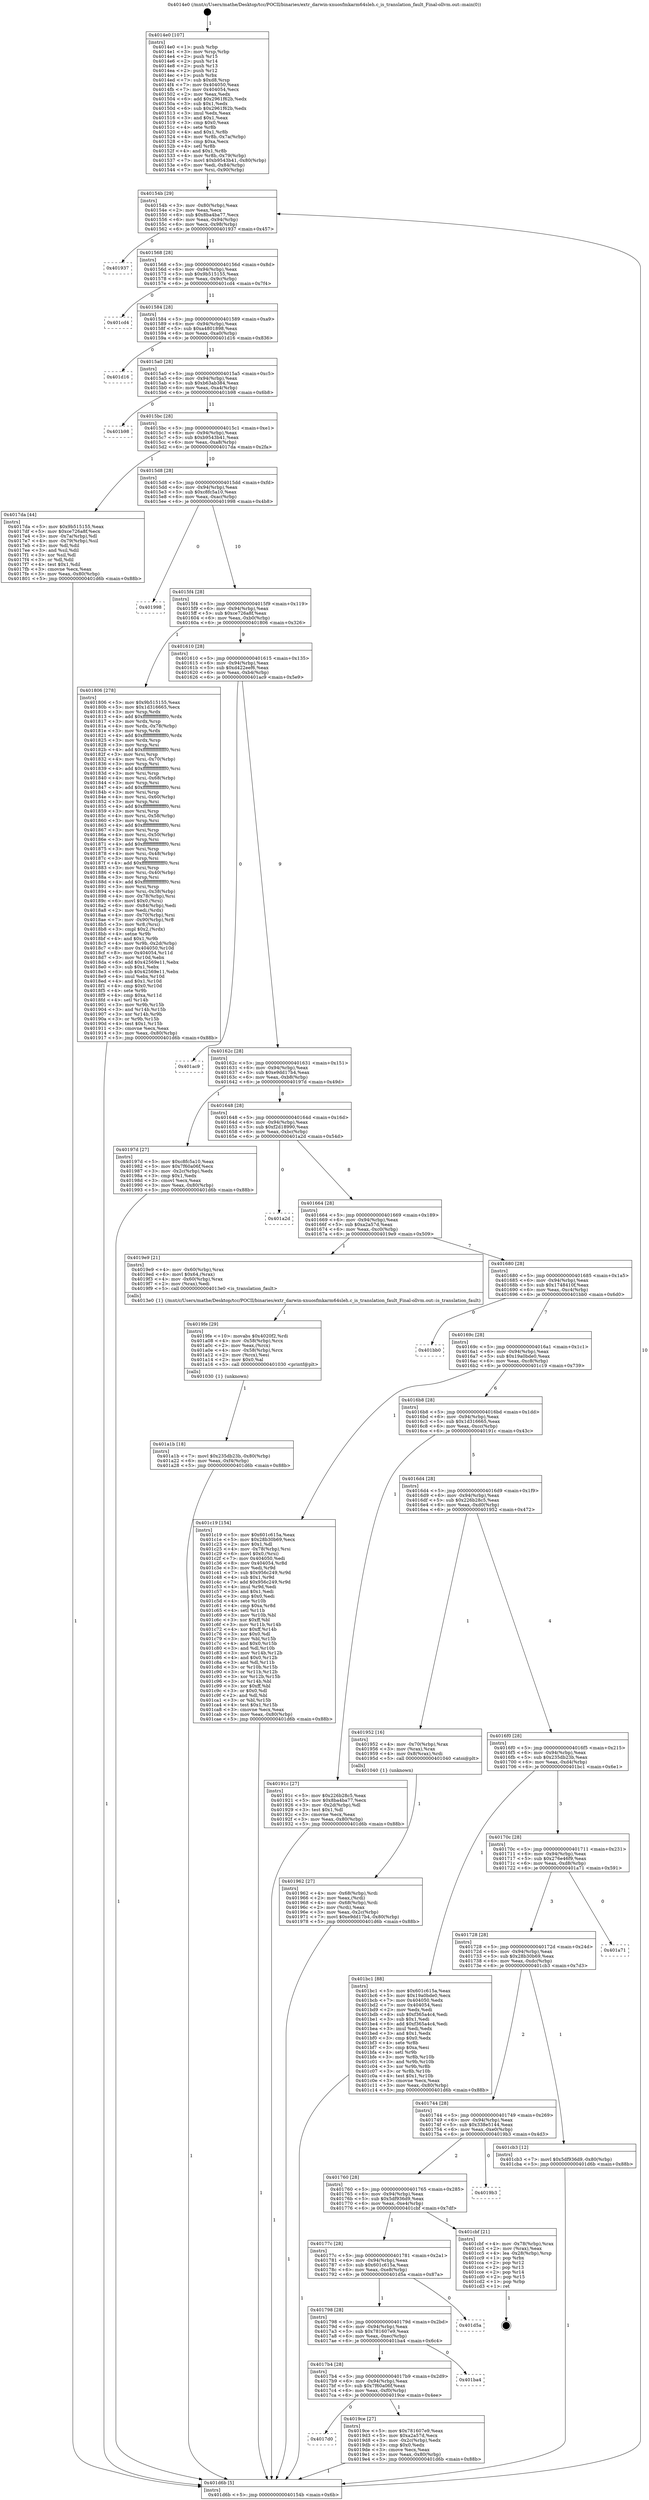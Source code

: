 digraph "0x4014e0" {
  label = "0x4014e0 (/mnt/c/Users/mathe/Desktop/tcc/POCII/binaries/extr_darwin-xnuosfmkarm64sleh.c_is_translation_fault_Final-ollvm.out::main(0))"
  labelloc = "t"
  node[shape=record]

  Entry [label="",width=0.3,height=0.3,shape=circle,fillcolor=black,style=filled]
  "0x40154b" [label="{
     0x40154b [29]\l
     | [instrs]\l
     &nbsp;&nbsp;0x40154b \<+3\>: mov -0x80(%rbp),%eax\l
     &nbsp;&nbsp;0x40154e \<+2\>: mov %eax,%ecx\l
     &nbsp;&nbsp;0x401550 \<+6\>: sub $0x8ba4ba77,%ecx\l
     &nbsp;&nbsp;0x401556 \<+6\>: mov %eax,-0x94(%rbp)\l
     &nbsp;&nbsp;0x40155c \<+6\>: mov %ecx,-0x98(%rbp)\l
     &nbsp;&nbsp;0x401562 \<+6\>: je 0000000000401937 \<main+0x457\>\l
  }"]
  "0x401937" [label="{
     0x401937\l
  }", style=dashed]
  "0x401568" [label="{
     0x401568 [28]\l
     | [instrs]\l
     &nbsp;&nbsp;0x401568 \<+5\>: jmp 000000000040156d \<main+0x8d\>\l
     &nbsp;&nbsp;0x40156d \<+6\>: mov -0x94(%rbp),%eax\l
     &nbsp;&nbsp;0x401573 \<+5\>: sub $0x9b515155,%eax\l
     &nbsp;&nbsp;0x401578 \<+6\>: mov %eax,-0x9c(%rbp)\l
     &nbsp;&nbsp;0x40157e \<+6\>: je 0000000000401cd4 \<main+0x7f4\>\l
  }"]
  Exit [label="",width=0.3,height=0.3,shape=circle,fillcolor=black,style=filled,peripheries=2]
  "0x401cd4" [label="{
     0x401cd4\l
  }", style=dashed]
  "0x401584" [label="{
     0x401584 [28]\l
     | [instrs]\l
     &nbsp;&nbsp;0x401584 \<+5\>: jmp 0000000000401589 \<main+0xa9\>\l
     &nbsp;&nbsp;0x401589 \<+6\>: mov -0x94(%rbp),%eax\l
     &nbsp;&nbsp;0x40158f \<+5\>: sub $0xa4801898,%eax\l
     &nbsp;&nbsp;0x401594 \<+6\>: mov %eax,-0xa0(%rbp)\l
     &nbsp;&nbsp;0x40159a \<+6\>: je 0000000000401d16 \<main+0x836\>\l
  }"]
  "0x401a1b" [label="{
     0x401a1b [18]\l
     | [instrs]\l
     &nbsp;&nbsp;0x401a1b \<+7\>: movl $0x235db23b,-0x80(%rbp)\l
     &nbsp;&nbsp;0x401a22 \<+6\>: mov %eax,-0xf4(%rbp)\l
     &nbsp;&nbsp;0x401a28 \<+5\>: jmp 0000000000401d6b \<main+0x88b\>\l
  }"]
  "0x401d16" [label="{
     0x401d16\l
  }", style=dashed]
  "0x4015a0" [label="{
     0x4015a0 [28]\l
     | [instrs]\l
     &nbsp;&nbsp;0x4015a0 \<+5\>: jmp 00000000004015a5 \<main+0xc5\>\l
     &nbsp;&nbsp;0x4015a5 \<+6\>: mov -0x94(%rbp),%eax\l
     &nbsp;&nbsp;0x4015ab \<+5\>: sub $0xb63ab384,%eax\l
     &nbsp;&nbsp;0x4015b0 \<+6\>: mov %eax,-0xa4(%rbp)\l
     &nbsp;&nbsp;0x4015b6 \<+6\>: je 0000000000401b98 \<main+0x6b8\>\l
  }"]
  "0x4019fe" [label="{
     0x4019fe [29]\l
     | [instrs]\l
     &nbsp;&nbsp;0x4019fe \<+10\>: movabs $0x4020f2,%rdi\l
     &nbsp;&nbsp;0x401a08 \<+4\>: mov -0x58(%rbp),%rcx\l
     &nbsp;&nbsp;0x401a0c \<+2\>: mov %eax,(%rcx)\l
     &nbsp;&nbsp;0x401a0e \<+4\>: mov -0x58(%rbp),%rcx\l
     &nbsp;&nbsp;0x401a12 \<+2\>: mov (%rcx),%esi\l
     &nbsp;&nbsp;0x401a14 \<+2\>: mov $0x0,%al\l
     &nbsp;&nbsp;0x401a16 \<+5\>: call 0000000000401030 \<printf@plt\>\l
     | [calls]\l
     &nbsp;&nbsp;0x401030 \{1\} (unknown)\l
  }"]
  "0x401b98" [label="{
     0x401b98\l
  }", style=dashed]
  "0x4015bc" [label="{
     0x4015bc [28]\l
     | [instrs]\l
     &nbsp;&nbsp;0x4015bc \<+5\>: jmp 00000000004015c1 \<main+0xe1\>\l
     &nbsp;&nbsp;0x4015c1 \<+6\>: mov -0x94(%rbp),%eax\l
     &nbsp;&nbsp;0x4015c7 \<+5\>: sub $0xb9543b41,%eax\l
     &nbsp;&nbsp;0x4015cc \<+6\>: mov %eax,-0xa8(%rbp)\l
     &nbsp;&nbsp;0x4015d2 \<+6\>: je 00000000004017da \<main+0x2fa\>\l
  }"]
  "0x4017d0" [label="{
     0x4017d0\l
  }", style=dashed]
  "0x4017da" [label="{
     0x4017da [44]\l
     | [instrs]\l
     &nbsp;&nbsp;0x4017da \<+5\>: mov $0x9b515155,%eax\l
     &nbsp;&nbsp;0x4017df \<+5\>: mov $0xce726a8f,%ecx\l
     &nbsp;&nbsp;0x4017e4 \<+3\>: mov -0x7a(%rbp),%dl\l
     &nbsp;&nbsp;0x4017e7 \<+4\>: mov -0x79(%rbp),%sil\l
     &nbsp;&nbsp;0x4017eb \<+3\>: mov %dl,%dil\l
     &nbsp;&nbsp;0x4017ee \<+3\>: and %sil,%dil\l
     &nbsp;&nbsp;0x4017f1 \<+3\>: xor %sil,%dl\l
     &nbsp;&nbsp;0x4017f4 \<+3\>: or %dl,%dil\l
     &nbsp;&nbsp;0x4017f7 \<+4\>: test $0x1,%dil\l
     &nbsp;&nbsp;0x4017fb \<+3\>: cmovne %ecx,%eax\l
     &nbsp;&nbsp;0x4017fe \<+3\>: mov %eax,-0x80(%rbp)\l
     &nbsp;&nbsp;0x401801 \<+5\>: jmp 0000000000401d6b \<main+0x88b\>\l
  }"]
  "0x4015d8" [label="{
     0x4015d8 [28]\l
     | [instrs]\l
     &nbsp;&nbsp;0x4015d8 \<+5\>: jmp 00000000004015dd \<main+0xfd\>\l
     &nbsp;&nbsp;0x4015dd \<+6\>: mov -0x94(%rbp),%eax\l
     &nbsp;&nbsp;0x4015e3 \<+5\>: sub $0xc8fc5a10,%eax\l
     &nbsp;&nbsp;0x4015e8 \<+6\>: mov %eax,-0xac(%rbp)\l
     &nbsp;&nbsp;0x4015ee \<+6\>: je 0000000000401998 \<main+0x4b8\>\l
  }"]
  "0x401d6b" [label="{
     0x401d6b [5]\l
     | [instrs]\l
     &nbsp;&nbsp;0x401d6b \<+5\>: jmp 000000000040154b \<main+0x6b\>\l
  }"]
  "0x4014e0" [label="{
     0x4014e0 [107]\l
     | [instrs]\l
     &nbsp;&nbsp;0x4014e0 \<+1\>: push %rbp\l
     &nbsp;&nbsp;0x4014e1 \<+3\>: mov %rsp,%rbp\l
     &nbsp;&nbsp;0x4014e4 \<+2\>: push %r15\l
     &nbsp;&nbsp;0x4014e6 \<+2\>: push %r14\l
     &nbsp;&nbsp;0x4014e8 \<+2\>: push %r13\l
     &nbsp;&nbsp;0x4014ea \<+2\>: push %r12\l
     &nbsp;&nbsp;0x4014ec \<+1\>: push %rbx\l
     &nbsp;&nbsp;0x4014ed \<+7\>: sub $0xd8,%rsp\l
     &nbsp;&nbsp;0x4014f4 \<+7\>: mov 0x404050,%eax\l
     &nbsp;&nbsp;0x4014fb \<+7\>: mov 0x404054,%ecx\l
     &nbsp;&nbsp;0x401502 \<+2\>: mov %eax,%edx\l
     &nbsp;&nbsp;0x401504 \<+6\>: add $0x2961f62b,%edx\l
     &nbsp;&nbsp;0x40150a \<+3\>: sub $0x1,%edx\l
     &nbsp;&nbsp;0x40150d \<+6\>: sub $0x2961f62b,%edx\l
     &nbsp;&nbsp;0x401513 \<+3\>: imul %edx,%eax\l
     &nbsp;&nbsp;0x401516 \<+3\>: and $0x1,%eax\l
     &nbsp;&nbsp;0x401519 \<+3\>: cmp $0x0,%eax\l
     &nbsp;&nbsp;0x40151c \<+4\>: sete %r8b\l
     &nbsp;&nbsp;0x401520 \<+4\>: and $0x1,%r8b\l
     &nbsp;&nbsp;0x401524 \<+4\>: mov %r8b,-0x7a(%rbp)\l
     &nbsp;&nbsp;0x401528 \<+3\>: cmp $0xa,%ecx\l
     &nbsp;&nbsp;0x40152b \<+4\>: setl %r8b\l
     &nbsp;&nbsp;0x40152f \<+4\>: and $0x1,%r8b\l
     &nbsp;&nbsp;0x401533 \<+4\>: mov %r8b,-0x79(%rbp)\l
     &nbsp;&nbsp;0x401537 \<+7\>: movl $0xb9543b41,-0x80(%rbp)\l
     &nbsp;&nbsp;0x40153e \<+6\>: mov %edi,-0x84(%rbp)\l
     &nbsp;&nbsp;0x401544 \<+7\>: mov %rsi,-0x90(%rbp)\l
  }"]
  "0x4019ce" [label="{
     0x4019ce [27]\l
     | [instrs]\l
     &nbsp;&nbsp;0x4019ce \<+5\>: mov $0x781607e9,%eax\l
     &nbsp;&nbsp;0x4019d3 \<+5\>: mov $0xa2a57d,%ecx\l
     &nbsp;&nbsp;0x4019d8 \<+3\>: mov -0x2c(%rbp),%edx\l
     &nbsp;&nbsp;0x4019db \<+3\>: cmp $0x0,%edx\l
     &nbsp;&nbsp;0x4019de \<+3\>: cmove %ecx,%eax\l
     &nbsp;&nbsp;0x4019e1 \<+3\>: mov %eax,-0x80(%rbp)\l
     &nbsp;&nbsp;0x4019e4 \<+5\>: jmp 0000000000401d6b \<main+0x88b\>\l
  }"]
  "0x401998" [label="{
     0x401998\l
  }", style=dashed]
  "0x4015f4" [label="{
     0x4015f4 [28]\l
     | [instrs]\l
     &nbsp;&nbsp;0x4015f4 \<+5\>: jmp 00000000004015f9 \<main+0x119\>\l
     &nbsp;&nbsp;0x4015f9 \<+6\>: mov -0x94(%rbp),%eax\l
     &nbsp;&nbsp;0x4015ff \<+5\>: sub $0xce726a8f,%eax\l
     &nbsp;&nbsp;0x401604 \<+6\>: mov %eax,-0xb0(%rbp)\l
     &nbsp;&nbsp;0x40160a \<+6\>: je 0000000000401806 \<main+0x326\>\l
  }"]
  "0x4017b4" [label="{
     0x4017b4 [28]\l
     | [instrs]\l
     &nbsp;&nbsp;0x4017b4 \<+5\>: jmp 00000000004017b9 \<main+0x2d9\>\l
     &nbsp;&nbsp;0x4017b9 \<+6\>: mov -0x94(%rbp),%eax\l
     &nbsp;&nbsp;0x4017bf \<+5\>: sub $0x7f60a06f,%eax\l
     &nbsp;&nbsp;0x4017c4 \<+6\>: mov %eax,-0xf0(%rbp)\l
     &nbsp;&nbsp;0x4017ca \<+6\>: je 00000000004019ce \<main+0x4ee\>\l
  }"]
  "0x401806" [label="{
     0x401806 [278]\l
     | [instrs]\l
     &nbsp;&nbsp;0x401806 \<+5\>: mov $0x9b515155,%eax\l
     &nbsp;&nbsp;0x40180b \<+5\>: mov $0x1d316665,%ecx\l
     &nbsp;&nbsp;0x401810 \<+3\>: mov %rsp,%rdx\l
     &nbsp;&nbsp;0x401813 \<+4\>: add $0xfffffffffffffff0,%rdx\l
     &nbsp;&nbsp;0x401817 \<+3\>: mov %rdx,%rsp\l
     &nbsp;&nbsp;0x40181a \<+4\>: mov %rdx,-0x78(%rbp)\l
     &nbsp;&nbsp;0x40181e \<+3\>: mov %rsp,%rdx\l
     &nbsp;&nbsp;0x401821 \<+4\>: add $0xfffffffffffffff0,%rdx\l
     &nbsp;&nbsp;0x401825 \<+3\>: mov %rdx,%rsp\l
     &nbsp;&nbsp;0x401828 \<+3\>: mov %rsp,%rsi\l
     &nbsp;&nbsp;0x40182b \<+4\>: add $0xfffffffffffffff0,%rsi\l
     &nbsp;&nbsp;0x40182f \<+3\>: mov %rsi,%rsp\l
     &nbsp;&nbsp;0x401832 \<+4\>: mov %rsi,-0x70(%rbp)\l
     &nbsp;&nbsp;0x401836 \<+3\>: mov %rsp,%rsi\l
     &nbsp;&nbsp;0x401839 \<+4\>: add $0xfffffffffffffff0,%rsi\l
     &nbsp;&nbsp;0x40183d \<+3\>: mov %rsi,%rsp\l
     &nbsp;&nbsp;0x401840 \<+4\>: mov %rsi,-0x68(%rbp)\l
     &nbsp;&nbsp;0x401844 \<+3\>: mov %rsp,%rsi\l
     &nbsp;&nbsp;0x401847 \<+4\>: add $0xfffffffffffffff0,%rsi\l
     &nbsp;&nbsp;0x40184b \<+3\>: mov %rsi,%rsp\l
     &nbsp;&nbsp;0x40184e \<+4\>: mov %rsi,-0x60(%rbp)\l
     &nbsp;&nbsp;0x401852 \<+3\>: mov %rsp,%rsi\l
     &nbsp;&nbsp;0x401855 \<+4\>: add $0xfffffffffffffff0,%rsi\l
     &nbsp;&nbsp;0x401859 \<+3\>: mov %rsi,%rsp\l
     &nbsp;&nbsp;0x40185c \<+4\>: mov %rsi,-0x58(%rbp)\l
     &nbsp;&nbsp;0x401860 \<+3\>: mov %rsp,%rsi\l
     &nbsp;&nbsp;0x401863 \<+4\>: add $0xfffffffffffffff0,%rsi\l
     &nbsp;&nbsp;0x401867 \<+3\>: mov %rsi,%rsp\l
     &nbsp;&nbsp;0x40186a \<+4\>: mov %rsi,-0x50(%rbp)\l
     &nbsp;&nbsp;0x40186e \<+3\>: mov %rsp,%rsi\l
     &nbsp;&nbsp;0x401871 \<+4\>: add $0xfffffffffffffff0,%rsi\l
     &nbsp;&nbsp;0x401875 \<+3\>: mov %rsi,%rsp\l
     &nbsp;&nbsp;0x401878 \<+4\>: mov %rsi,-0x48(%rbp)\l
     &nbsp;&nbsp;0x40187c \<+3\>: mov %rsp,%rsi\l
     &nbsp;&nbsp;0x40187f \<+4\>: add $0xfffffffffffffff0,%rsi\l
     &nbsp;&nbsp;0x401883 \<+3\>: mov %rsi,%rsp\l
     &nbsp;&nbsp;0x401886 \<+4\>: mov %rsi,-0x40(%rbp)\l
     &nbsp;&nbsp;0x40188a \<+3\>: mov %rsp,%rsi\l
     &nbsp;&nbsp;0x40188d \<+4\>: add $0xfffffffffffffff0,%rsi\l
     &nbsp;&nbsp;0x401891 \<+3\>: mov %rsi,%rsp\l
     &nbsp;&nbsp;0x401894 \<+4\>: mov %rsi,-0x38(%rbp)\l
     &nbsp;&nbsp;0x401898 \<+4\>: mov -0x78(%rbp),%rsi\l
     &nbsp;&nbsp;0x40189c \<+6\>: movl $0x0,(%rsi)\l
     &nbsp;&nbsp;0x4018a2 \<+6\>: mov -0x84(%rbp),%edi\l
     &nbsp;&nbsp;0x4018a8 \<+2\>: mov %edi,(%rdx)\l
     &nbsp;&nbsp;0x4018aa \<+4\>: mov -0x70(%rbp),%rsi\l
     &nbsp;&nbsp;0x4018ae \<+7\>: mov -0x90(%rbp),%r8\l
     &nbsp;&nbsp;0x4018b5 \<+3\>: mov %r8,(%rsi)\l
     &nbsp;&nbsp;0x4018b8 \<+3\>: cmpl $0x2,(%rdx)\l
     &nbsp;&nbsp;0x4018bb \<+4\>: setne %r9b\l
     &nbsp;&nbsp;0x4018bf \<+4\>: and $0x1,%r9b\l
     &nbsp;&nbsp;0x4018c3 \<+4\>: mov %r9b,-0x2d(%rbp)\l
     &nbsp;&nbsp;0x4018c7 \<+8\>: mov 0x404050,%r10d\l
     &nbsp;&nbsp;0x4018cf \<+8\>: mov 0x404054,%r11d\l
     &nbsp;&nbsp;0x4018d7 \<+3\>: mov %r10d,%ebx\l
     &nbsp;&nbsp;0x4018da \<+6\>: add $0x42569e11,%ebx\l
     &nbsp;&nbsp;0x4018e0 \<+3\>: sub $0x1,%ebx\l
     &nbsp;&nbsp;0x4018e3 \<+6\>: sub $0x42569e11,%ebx\l
     &nbsp;&nbsp;0x4018e9 \<+4\>: imul %ebx,%r10d\l
     &nbsp;&nbsp;0x4018ed \<+4\>: and $0x1,%r10d\l
     &nbsp;&nbsp;0x4018f1 \<+4\>: cmp $0x0,%r10d\l
     &nbsp;&nbsp;0x4018f5 \<+4\>: sete %r9b\l
     &nbsp;&nbsp;0x4018f9 \<+4\>: cmp $0xa,%r11d\l
     &nbsp;&nbsp;0x4018fd \<+4\>: setl %r14b\l
     &nbsp;&nbsp;0x401901 \<+3\>: mov %r9b,%r15b\l
     &nbsp;&nbsp;0x401904 \<+3\>: and %r14b,%r15b\l
     &nbsp;&nbsp;0x401907 \<+3\>: xor %r14b,%r9b\l
     &nbsp;&nbsp;0x40190a \<+3\>: or %r9b,%r15b\l
     &nbsp;&nbsp;0x40190d \<+4\>: test $0x1,%r15b\l
     &nbsp;&nbsp;0x401911 \<+3\>: cmovne %ecx,%eax\l
     &nbsp;&nbsp;0x401914 \<+3\>: mov %eax,-0x80(%rbp)\l
     &nbsp;&nbsp;0x401917 \<+5\>: jmp 0000000000401d6b \<main+0x88b\>\l
  }"]
  "0x401610" [label="{
     0x401610 [28]\l
     | [instrs]\l
     &nbsp;&nbsp;0x401610 \<+5\>: jmp 0000000000401615 \<main+0x135\>\l
     &nbsp;&nbsp;0x401615 \<+6\>: mov -0x94(%rbp),%eax\l
     &nbsp;&nbsp;0x40161b \<+5\>: sub $0xd422eef6,%eax\l
     &nbsp;&nbsp;0x401620 \<+6\>: mov %eax,-0xb4(%rbp)\l
     &nbsp;&nbsp;0x401626 \<+6\>: je 0000000000401ac9 \<main+0x5e9\>\l
  }"]
  "0x401ba4" [label="{
     0x401ba4\l
  }", style=dashed]
  "0x401798" [label="{
     0x401798 [28]\l
     | [instrs]\l
     &nbsp;&nbsp;0x401798 \<+5\>: jmp 000000000040179d \<main+0x2bd\>\l
     &nbsp;&nbsp;0x40179d \<+6\>: mov -0x94(%rbp),%eax\l
     &nbsp;&nbsp;0x4017a3 \<+5\>: sub $0x781607e9,%eax\l
     &nbsp;&nbsp;0x4017a8 \<+6\>: mov %eax,-0xec(%rbp)\l
     &nbsp;&nbsp;0x4017ae \<+6\>: je 0000000000401ba4 \<main+0x6c4\>\l
  }"]
  "0x401ac9" [label="{
     0x401ac9\l
  }", style=dashed]
  "0x40162c" [label="{
     0x40162c [28]\l
     | [instrs]\l
     &nbsp;&nbsp;0x40162c \<+5\>: jmp 0000000000401631 \<main+0x151\>\l
     &nbsp;&nbsp;0x401631 \<+6\>: mov -0x94(%rbp),%eax\l
     &nbsp;&nbsp;0x401637 \<+5\>: sub $0xe9dd17b4,%eax\l
     &nbsp;&nbsp;0x40163c \<+6\>: mov %eax,-0xb8(%rbp)\l
     &nbsp;&nbsp;0x401642 \<+6\>: je 000000000040197d \<main+0x49d\>\l
  }"]
  "0x401d5a" [label="{
     0x401d5a\l
  }", style=dashed]
  "0x40197d" [label="{
     0x40197d [27]\l
     | [instrs]\l
     &nbsp;&nbsp;0x40197d \<+5\>: mov $0xc8fc5a10,%eax\l
     &nbsp;&nbsp;0x401982 \<+5\>: mov $0x7f60a06f,%ecx\l
     &nbsp;&nbsp;0x401987 \<+3\>: mov -0x2c(%rbp),%edx\l
     &nbsp;&nbsp;0x40198a \<+3\>: cmp $0x1,%edx\l
     &nbsp;&nbsp;0x40198d \<+3\>: cmovl %ecx,%eax\l
     &nbsp;&nbsp;0x401990 \<+3\>: mov %eax,-0x80(%rbp)\l
     &nbsp;&nbsp;0x401993 \<+5\>: jmp 0000000000401d6b \<main+0x88b\>\l
  }"]
  "0x401648" [label="{
     0x401648 [28]\l
     | [instrs]\l
     &nbsp;&nbsp;0x401648 \<+5\>: jmp 000000000040164d \<main+0x16d\>\l
     &nbsp;&nbsp;0x40164d \<+6\>: mov -0x94(%rbp),%eax\l
     &nbsp;&nbsp;0x401653 \<+5\>: sub $0xf2d18990,%eax\l
     &nbsp;&nbsp;0x401658 \<+6\>: mov %eax,-0xbc(%rbp)\l
     &nbsp;&nbsp;0x40165e \<+6\>: je 0000000000401a2d \<main+0x54d\>\l
  }"]
  "0x40177c" [label="{
     0x40177c [28]\l
     | [instrs]\l
     &nbsp;&nbsp;0x40177c \<+5\>: jmp 0000000000401781 \<main+0x2a1\>\l
     &nbsp;&nbsp;0x401781 \<+6\>: mov -0x94(%rbp),%eax\l
     &nbsp;&nbsp;0x401787 \<+5\>: sub $0x601c615a,%eax\l
     &nbsp;&nbsp;0x40178c \<+6\>: mov %eax,-0xe8(%rbp)\l
     &nbsp;&nbsp;0x401792 \<+6\>: je 0000000000401d5a \<main+0x87a\>\l
  }"]
  "0x401a2d" [label="{
     0x401a2d\l
  }", style=dashed]
  "0x401664" [label="{
     0x401664 [28]\l
     | [instrs]\l
     &nbsp;&nbsp;0x401664 \<+5\>: jmp 0000000000401669 \<main+0x189\>\l
     &nbsp;&nbsp;0x401669 \<+6\>: mov -0x94(%rbp),%eax\l
     &nbsp;&nbsp;0x40166f \<+5\>: sub $0xa2a57d,%eax\l
     &nbsp;&nbsp;0x401674 \<+6\>: mov %eax,-0xc0(%rbp)\l
     &nbsp;&nbsp;0x40167a \<+6\>: je 00000000004019e9 \<main+0x509\>\l
  }"]
  "0x401cbf" [label="{
     0x401cbf [21]\l
     | [instrs]\l
     &nbsp;&nbsp;0x401cbf \<+4\>: mov -0x78(%rbp),%rax\l
     &nbsp;&nbsp;0x401cc3 \<+2\>: mov (%rax),%eax\l
     &nbsp;&nbsp;0x401cc5 \<+4\>: lea -0x28(%rbp),%rsp\l
     &nbsp;&nbsp;0x401cc9 \<+1\>: pop %rbx\l
     &nbsp;&nbsp;0x401cca \<+2\>: pop %r12\l
     &nbsp;&nbsp;0x401ccc \<+2\>: pop %r13\l
     &nbsp;&nbsp;0x401cce \<+2\>: pop %r14\l
     &nbsp;&nbsp;0x401cd0 \<+2\>: pop %r15\l
     &nbsp;&nbsp;0x401cd2 \<+1\>: pop %rbp\l
     &nbsp;&nbsp;0x401cd3 \<+1\>: ret\l
  }"]
  "0x4019e9" [label="{
     0x4019e9 [21]\l
     | [instrs]\l
     &nbsp;&nbsp;0x4019e9 \<+4\>: mov -0x60(%rbp),%rax\l
     &nbsp;&nbsp;0x4019ed \<+6\>: movl $0x64,(%rax)\l
     &nbsp;&nbsp;0x4019f3 \<+4\>: mov -0x60(%rbp),%rax\l
     &nbsp;&nbsp;0x4019f7 \<+2\>: mov (%rax),%edi\l
     &nbsp;&nbsp;0x4019f9 \<+5\>: call 00000000004013e0 \<is_translation_fault\>\l
     | [calls]\l
     &nbsp;&nbsp;0x4013e0 \{1\} (/mnt/c/Users/mathe/Desktop/tcc/POCII/binaries/extr_darwin-xnuosfmkarm64sleh.c_is_translation_fault_Final-ollvm.out::is_translation_fault)\l
  }"]
  "0x401680" [label="{
     0x401680 [28]\l
     | [instrs]\l
     &nbsp;&nbsp;0x401680 \<+5\>: jmp 0000000000401685 \<main+0x1a5\>\l
     &nbsp;&nbsp;0x401685 \<+6\>: mov -0x94(%rbp),%eax\l
     &nbsp;&nbsp;0x40168b \<+5\>: sub $0x1748410f,%eax\l
     &nbsp;&nbsp;0x401690 \<+6\>: mov %eax,-0xc4(%rbp)\l
     &nbsp;&nbsp;0x401696 \<+6\>: je 0000000000401bb0 \<main+0x6d0\>\l
  }"]
  "0x401760" [label="{
     0x401760 [28]\l
     | [instrs]\l
     &nbsp;&nbsp;0x401760 \<+5\>: jmp 0000000000401765 \<main+0x285\>\l
     &nbsp;&nbsp;0x401765 \<+6\>: mov -0x94(%rbp),%eax\l
     &nbsp;&nbsp;0x40176b \<+5\>: sub $0x5df936d9,%eax\l
     &nbsp;&nbsp;0x401770 \<+6\>: mov %eax,-0xe4(%rbp)\l
     &nbsp;&nbsp;0x401776 \<+6\>: je 0000000000401cbf \<main+0x7df\>\l
  }"]
  "0x401bb0" [label="{
     0x401bb0\l
  }", style=dashed]
  "0x40169c" [label="{
     0x40169c [28]\l
     | [instrs]\l
     &nbsp;&nbsp;0x40169c \<+5\>: jmp 00000000004016a1 \<main+0x1c1\>\l
     &nbsp;&nbsp;0x4016a1 \<+6\>: mov -0x94(%rbp),%eax\l
     &nbsp;&nbsp;0x4016a7 \<+5\>: sub $0x19a0bde0,%eax\l
     &nbsp;&nbsp;0x4016ac \<+6\>: mov %eax,-0xc8(%rbp)\l
     &nbsp;&nbsp;0x4016b2 \<+6\>: je 0000000000401c19 \<main+0x739\>\l
  }"]
  "0x4019b3" [label="{
     0x4019b3\l
  }", style=dashed]
  "0x401c19" [label="{
     0x401c19 [154]\l
     | [instrs]\l
     &nbsp;&nbsp;0x401c19 \<+5\>: mov $0x601c615a,%eax\l
     &nbsp;&nbsp;0x401c1e \<+5\>: mov $0x28b30b69,%ecx\l
     &nbsp;&nbsp;0x401c23 \<+2\>: mov $0x1,%dl\l
     &nbsp;&nbsp;0x401c25 \<+4\>: mov -0x78(%rbp),%rsi\l
     &nbsp;&nbsp;0x401c29 \<+6\>: movl $0x0,(%rsi)\l
     &nbsp;&nbsp;0x401c2f \<+7\>: mov 0x404050,%edi\l
     &nbsp;&nbsp;0x401c36 \<+8\>: mov 0x404054,%r8d\l
     &nbsp;&nbsp;0x401c3e \<+3\>: mov %edi,%r9d\l
     &nbsp;&nbsp;0x401c41 \<+7\>: sub $0x956c249,%r9d\l
     &nbsp;&nbsp;0x401c48 \<+4\>: sub $0x1,%r9d\l
     &nbsp;&nbsp;0x401c4c \<+7\>: add $0x956c249,%r9d\l
     &nbsp;&nbsp;0x401c53 \<+4\>: imul %r9d,%edi\l
     &nbsp;&nbsp;0x401c57 \<+3\>: and $0x1,%edi\l
     &nbsp;&nbsp;0x401c5a \<+3\>: cmp $0x0,%edi\l
     &nbsp;&nbsp;0x401c5d \<+4\>: sete %r10b\l
     &nbsp;&nbsp;0x401c61 \<+4\>: cmp $0xa,%r8d\l
     &nbsp;&nbsp;0x401c65 \<+4\>: setl %r11b\l
     &nbsp;&nbsp;0x401c69 \<+3\>: mov %r10b,%bl\l
     &nbsp;&nbsp;0x401c6c \<+3\>: xor $0xff,%bl\l
     &nbsp;&nbsp;0x401c6f \<+3\>: mov %r11b,%r14b\l
     &nbsp;&nbsp;0x401c72 \<+4\>: xor $0xff,%r14b\l
     &nbsp;&nbsp;0x401c76 \<+3\>: xor $0x0,%dl\l
     &nbsp;&nbsp;0x401c79 \<+3\>: mov %bl,%r15b\l
     &nbsp;&nbsp;0x401c7c \<+4\>: and $0x0,%r15b\l
     &nbsp;&nbsp;0x401c80 \<+3\>: and %dl,%r10b\l
     &nbsp;&nbsp;0x401c83 \<+3\>: mov %r14b,%r12b\l
     &nbsp;&nbsp;0x401c86 \<+4\>: and $0x0,%r12b\l
     &nbsp;&nbsp;0x401c8a \<+3\>: and %dl,%r11b\l
     &nbsp;&nbsp;0x401c8d \<+3\>: or %r10b,%r15b\l
     &nbsp;&nbsp;0x401c90 \<+3\>: or %r11b,%r12b\l
     &nbsp;&nbsp;0x401c93 \<+3\>: xor %r12b,%r15b\l
     &nbsp;&nbsp;0x401c96 \<+3\>: or %r14b,%bl\l
     &nbsp;&nbsp;0x401c99 \<+3\>: xor $0xff,%bl\l
     &nbsp;&nbsp;0x401c9c \<+3\>: or $0x0,%dl\l
     &nbsp;&nbsp;0x401c9f \<+2\>: and %dl,%bl\l
     &nbsp;&nbsp;0x401ca1 \<+3\>: or %bl,%r15b\l
     &nbsp;&nbsp;0x401ca4 \<+4\>: test $0x1,%r15b\l
     &nbsp;&nbsp;0x401ca8 \<+3\>: cmovne %ecx,%eax\l
     &nbsp;&nbsp;0x401cab \<+3\>: mov %eax,-0x80(%rbp)\l
     &nbsp;&nbsp;0x401cae \<+5\>: jmp 0000000000401d6b \<main+0x88b\>\l
  }"]
  "0x4016b8" [label="{
     0x4016b8 [28]\l
     | [instrs]\l
     &nbsp;&nbsp;0x4016b8 \<+5\>: jmp 00000000004016bd \<main+0x1dd\>\l
     &nbsp;&nbsp;0x4016bd \<+6\>: mov -0x94(%rbp),%eax\l
     &nbsp;&nbsp;0x4016c3 \<+5\>: sub $0x1d316665,%eax\l
     &nbsp;&nbsp;0x4016c8 \<+6\>: mov %eax,-0xcc(%rbp)\l
     &nbsp;&nbsp;0x4016ce \<+6\>: je 000000000040191c \<main+0x43c\>\l
  }"]
  "0x401744" [label="{
     0x401744 [28]\l
     | [instrs]\l
     &nbsp;&nbsp;0x401744 \<+5\>: jmp 0000000000401749 \<main+0x269\>\l
     &nbsp;&nbsp;0x401749 \<+6\>: mov -0x94(%rbp),%eax\l
     &nbsp;&nbsp;0x40174f \<+5\>: sub $0x338e5144,%eax\l
     &nbsp;&nbsp;0x401754 \<+6\>: mov %eax,-0xe0(%rbp)\l
     &nbsp;&nbsp;0x40175a \<+6\>: je 00000000004019b3 \<main+0x4d3\>\l
  }"]
  "0x40191c" [label="{
     0x40191c [27]\l
     | [instrs]\l
     &nbsp;&nbsp;0x40191c \<+5\>: mov $0x226b28c5,%eax\l
     &nbsp;&nbsp;0x401921 \<+5\>: mov $0x8ba4ba77,%ecx\l
     &nbsp;&nbsp;0x401926 \<+3\>: mov -0x2d(%rbp),%dl\l
     &nbsp;&nbsp;0x401929 \<+3\>: test $0x1,%dl\l
     &nbsp;&nbsp;0x40192c \<+3\>: cmovne %ecx,%eax\l
     &nbsp;&nbsp;0x40192f \<+3\>: mov %eax,-0x80(%rbp)\l
     &nbsp;&nbsp;0x401932 \<+5\>: jmp 0000000000401d6b \<main+0x88b\>\l
  }"]
  "0x4016d4" [label="{
     0x4016d4 [28]\l
     | [instrs]\l
     &nbsp;&nbsp;0x4016d4 \<+5\>: jmp 00000000004016d9 \<main+0x1f9\>\l
     &nbsp;&nbsp;0x4016d9 \<+6\>: mov -0x94(%rbp),%eax\l
     &nbsp;&nbsp;0x4016df \<+5\>: sub $0x226b28c5,%eax\l
     &nbsp;&nbsp;0x4016e4 \<+6\>: mov %eax,-0xd0(%rbp)\l
     &nbsp;&nbsp;0x4016ea \<+6\>: je 0000000000401952 \<main+0x472\>\l
  }"]
  "0x401cb3" [label="{
     0x401cb3 [12]\l
     | [instrs]\l
     &nbsp;&nbsp;0x401cb3 \<+7\>: movl $0x5df936d9,-0x80(%rbp)\l
     &nbsp;&nbsp;0x401cba \<+5\>: jmp 0000000000401d6b \<main+0x88b\>\l
  }"]
  "0x401952" [label="{
     0x401952 [16]\l
     | [instrs]\l
     &nbsp;&nbsp;0x401952 \<+4\>: mov -0x70(%rbp),%rax\l
     &nbsp;&nbsp;0x401956 \<+3\>: mov (%rax),%rax\l
     &nbsp;&nbsp;0x401959 \<+4\>: mov 0x8(%rax),%rdi\l
     &nbsp;&nbsp;0x40195d \<+5\>: call 0000000000401040 \<atoi@plt\>\l
     | [calls]\l
     &nbsp;&nbsp;0x401040 \{1\} (unknown)\l
  }"]
  "0x4016f0" [label="{
     0x4016f0 [28]\l
     | [instrs]\l
     &nbsp;&nbsp;0x4016f0 \<+5\>: jmp 00000000004016f5 \<main+0x215\>\l
     &nbsp;&nbsp;0x4016f5 \<+6\>: mov -0x94(%rbp),%eax\l
     &nbsp;&nbsp;0x4016fb \<+5\>: sub $0x235db23b,%eax\l
     &nbsp;&nbsp;0x401700 \<+6\>: mov %eax,-0xd4(%rbp)\l
     &nbsp;&nbsp;0x401706 \<+6\>: je 0000000000401bc1 \<main+0x6e1\>\l
  }"]
  "0x401962" [label="{
     0x401962 [27]\l
     | [instrs]\l
     &nbsp;&nbsp;0x401962 \<+4\>: mov -0x68(%rbp),%rdi\l
     &nbsp;&nbsp;0x401966 \<+2\>: mov %eax,(%rdi)\l
     &nbsp;&nbsp;0x401968 \<+4\>: mov -0x68(%rbp),%rdi\l
     &nbsp;&nbsp;0x40196c \<+2\>: mov (%rdi),%eax\l
     &nbsp;&nbsp;0x40196e \<+3\>: mov %eax,-0x2c(%rbp)\l
     &nbsp;&nbsp;0x401971 \<+7\>: movl $0xe9dd17b4,-0x80(%rbp)\l
     &nbsp;&nbsp;0x401978 \<+5\>: jmp 0000000000401d6b \<main+0x88b\>\l
  }"]
  "0x401728" [label="{
     0x401728 [28]\l
     | [instrs]\l
     &nbsp;&nbsp;0x401728 \<+5\>: jmp 000000000040172d \<main+0x24d\>\l
     &nbsp;&nbsp;0x40172d \<+6\>: mov -0x94(%rbp),%eax\l
     &nbsp;&nbsp;0x401733 \<+5\>: sub $0x28b30b69,%eax\l
     &nbsp;&nbsp;0x401738 \<+6\>: mov %eax,-0xdc(%rbp)\l
     &nbsp;&nbsp;0x40173e \<+6\>: je 0000000000401cb3 \<main+0x7d3\>\l
  }"]
  "0x401bc1" [label="{
     0x401bc1 [88]\l
     | [instrs]\l
     &nbsp;&nbsp;0x401bc1 \<+5\>: mov $0x601c615a,%eax\l
     &nbsp;&nbsp;0x401bc6 \<+5\>: mov $0x19a0bde0,%ecx\l
     &nbsp;&nbsp;0x401bcb \<+7\>: mov 0x404050,%edx\l
     &nbsp;&nbsp;0x401bd2 \<+7\>: mov 0x404054,%esi\l
     &nbsp;&nbsp;0x401bd9 \<+2\>: mov %edx,%edi\l
     &nbsp;&nbsp;0x401bdb \<+6\>: sub $0xf365a4c4,%edi\l
     &nbsp;&nbsp;0x401be1 \<+3\>: sub $0x1,%edi\l
     &nbsp;&nbsp;0x401be4 \<+6\>: add $0xf365a4c4,%edi\l
     &nbsp;&nbsp;0x401bea \<+3\>: imul %edi,%edx\l
     &nbsp;&nbsp;0x401bed \<+3\>: and $0x1,%edx\l
     &nbsp;&nbsp;0x401bf0 \<+3\>: cmp $0x0,%edx\l
     &nbsp;&nbsp;0x401bf3 \<+4\>: sete %r8b\l
     &nbsp;&nbsp;0x401bf7 \<+3\>: cmp $0xa,%esi\l
     &nbsp;&nbsp;0x401bfa \<+4\>: setl %r9b\l
     &nbsp;&nbsp;0x401bfe \<+3\>: mov %r8b,%r10b\l
     &nbsp;&nbsp;0x401c01 \<+3\>: and %r9b,%r10b\l
     &nbsp;&nbsp;0x401c04 \<+3\>: xor %r9b,%r8b\l
     &nbsp;&nbsp;0x401c07 \<+3\>: or %r8b,%r10b\l
     &nbsp;&nbsp;0x401c0a \<+4\>: test $0x1,%r10b\l
     &nbsp;&nbsp;0x401c0e \<+3\>: cmovne %ecx,%eax\l
     &nbsp;&nbsp;0x401c11 \<+3\>: mov %eax,-0x80(%rbp)\l
     &nbsp;&nbsp;0x401c14 \<+5\>: jmp 0000000000401d6b \<main+0x88b\>\l
  }"]
  "0x40170c" [label="{
     0x40170c [28]\l
     | [instrs]\l
     &nbsp;&nbsp;0x40170c \<+5\>: jmp 0000000000401711 \<main+0x231\>\l
     &nbsp;&nbsp;0x401711 \<+6\>: mov -0x94(%rbp),%eax\l
     &nbsp;&nbsp;0x401717 \<+5\>: sub $0x276e46f9,%eax\l
     &nbsp;&nbsp;0x40171c \<+6\>: mov %eax,-0xd8(%rbp)\l
     &nbsp;&nbsp;0x401722 \<+6\>: je 0000000000401a71 \<main+0x591\>\l
  }"]
  "0x401a71" [label="{
     0x401a71\l
  }", style=dashed]
  Entry -> "0x4014e0" [label=" 1"]
  "0x40154b" -> "0x401937" [label=" 0"]
  "0x40154b" -> "0x401568" [label=" 11"]
  "0x401cbf" -> Exit [label=" 1"]
  "0x401568" -> "0x401cd4" [label=" 0"]
  "0x401568" -> "0x401584" [label=" 11"]
  "0x401cb3" -> "0x401d6b" [label=" 1"]
  "0x401584" -> "0x401d16" [label=" 0"]
  "0x401584" -> "0x4015a0" [label=" 11"]
  "0x401c19" -> "0x401d6b" [label=" 1"]
  "0x4015a0" -> "0x401b98" [label=" 0"]
  "0x4015a0" -> "0x4015bc" [label=" 11"]
  "0x401bc1" -> "0x401d6b" [label=" 1"]
  "0x4015bc" -> "0x4017da" [label=" 1"]
  "0x4015bc" -> "0x4015d8" [label=" 10"]
  "0x4017da" -> "0x401d6b" [label=" 1"]
  "0x4014e0" -> "0x40154b" [label=" 1"]
  "0x401d6b" -> "0x40154b" [label=" 10"]
  "0x401a1b" -> "0x401d6b" [label=" 1"]
  "0x4015d8" -> "0x401998" [label=" 0"]
  "0x4015d8" -> "0x4015f4" [label=" 10"]
  "0x4019fe" -> "0x401a1b" [label=" 1"]
  "0x4015f4" -> "0x401806" [label=" 1"]
  "0x4015f4" -> "0x401610" [label=" 9"]
  "0x4019ce" -> "0x401d6b" [label=" 1"]
  "0x401806" -> "0x401d6b" [label=" 1"]
  "0x4017b4" -> "0x4017d0" [label=" 0"]
  "0x401610" -> "0x401ac9" [label=" 0"]
  "0x401610" -> "0x40162c" [label=" 9"]
  "0x4019e9" -> "0x4019fe" [label=" 1"]
  "0x40162c" -> "0x40197d" [label=" 1"]
  "0x40162c" -> "0x401648" [label=" 8"]
  "0x401798" -> "0x4017b4" [label=" 1"]
  "0x401648" -> "0x401a2d" [label=" 0"]
  "0x401648" -> "0x401664" [label=" 8"]
  "0x4017b4" -> "0x4019ce" [label=" 1"]
  "0x401664" -> "0x4019e9" [label=" 1"]
  "0x401664" -> "0x401680" [label=" 7"]
  "0x40177c" -> "0x401798" [label=" 1"]
  "0x401680" -> "0x401bb0" [label=" 0"]
  "0x401680" -> "0x40169c" [label=" 7"]
  "0x401798" -> "0x401ba4" [label=" 0"]
  "0x40169c" -> "0x401c19" [label=" 1"]
  "0x40169c" -> "0x4016b8" [label=" 6"]
  "0x401760" -> "0x40177c" [label=" 1"]
  "0x4016b8" -> "0x40191c" [label=" 1"]
  "0x4016b8" -> "0x4016d4" [label=" 5"]
  "0x40191c" -> "0x401d6b" [label=" 1"]
  "0x40177c" -> "0x401d5a" [label=" 0"]
  "0x4016d4" -> "0x401952" [label=" 1"]
  "0x4016d4" -> "0x4016f0" [label=" 4"]
  "0x401952" -> "0x401962" [label=" 1"]
  "0x401962" -> "0x401d6b" [label=" 1"]
  "0x40197d" -> "0x401d6b" [label=" 1"]
  "0x401744" -> "0x401760" [label=" 2"]
  "0x4016f0" -> "0x401bc1" [label=" 1"]
  "0x4016f0" -> "0x40170c" [label=" 3"]
  "0x401760" -> "0x401cbf" [label=" 1"]
  "0x40170c" -> "0x401a71" [label=" 0"]
  "0x40170c" -> "0x401728" [label=" 3"]
  "0x401744" -> "0x4019b3" [label=" 0"]
  "0x401728" -> "0x401cb3" [label=" 1"]
  "0x401728" -> "0x401744" [label=" 2"]
}
